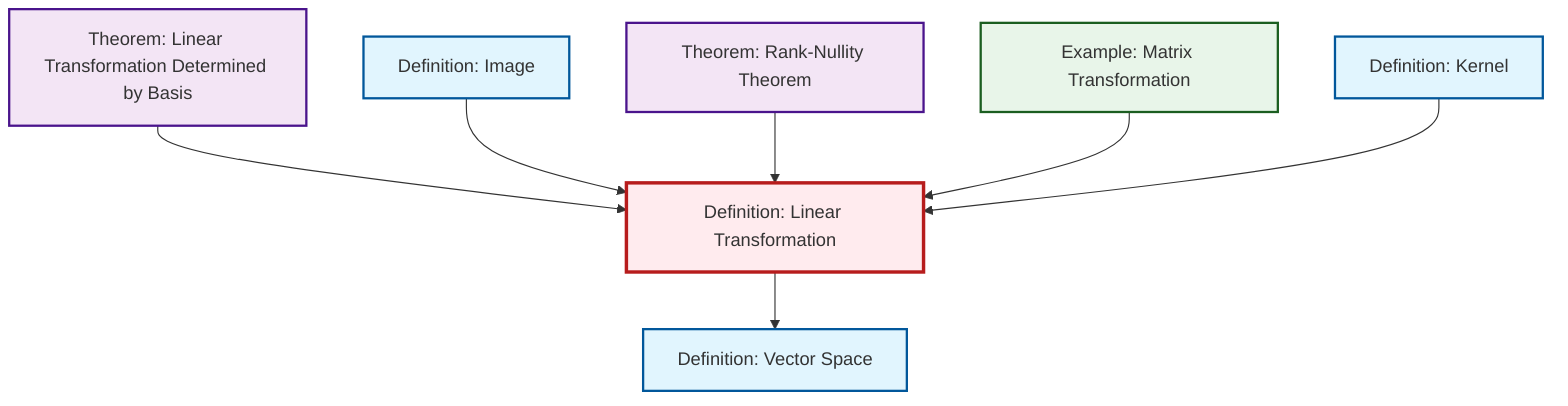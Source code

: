 graph TD
    classDef definition fill:#e1f5fe,stroke:#01579b,stroke-width:2px
    classDef theorem fill:#f3e5f5,stroke:#4a148c,stroke-width:2px
    classDef axiom fill:#fff3e0,stroke:#e65100,stroke-width:2px
    classDef example fill:#e8f5e9,stroke:#1b5e20,stroke-width:2px
    classDef current fill:#ffebee,stroke:#b71c1c,stroke-width:3px
    thm-rank-nullity["Theorem: Rank-Nullity Theorem"]:::theorem
    def-linear-transformation["Definition: Linear Transformation"]:::definition
    ex-matrix-transformation["Example: Matrix Transformation"]:::example
    thm-linear-transformation-basis["Theorem: Linear Transformation Determined by Basis"]:::theorem
    def-vector-space["Definition: Vector Space"]:::definition
    def-kernel["Definition: Kernel"]:::definition
    def-image["Definition: Image"]:::definition
    thm-linear-transformation-basis --> def-linear-transformation
    def-image --> def-linear-transformation
    thm-rank-nullity --> def-linear-transformation
    ex-matrix-transformation --> def-linear-transformation
    def-kernel --> def-linear-transformation
    def-linear-transformation --> def-vector-space
    class def-linear-transformation current